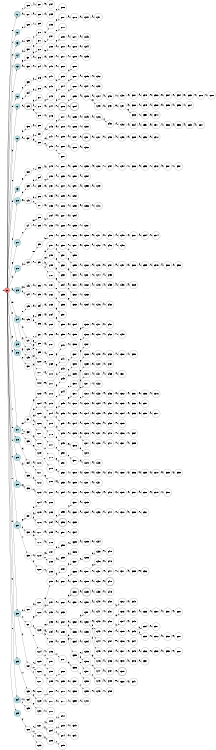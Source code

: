 digraph APTAALF {
__start0 [style = invis, shape = none, label = "", width = 0, height = 0];

rankdir=LR;
size="8,5";

s0 [style="filled", color="black", fillcolor="#ff817b" shape="circle", label="q0"];
s1 [style="rounded,filled", color="black", fillcolor="powderblue" shape="doublecircle", label="q1"];
s2 [style="filled", color="black", fillcolor="powderblue" shape="circle", label="q2"];
s3 [style="filled", color="black", fillcolor="powderblue" shape="circle", label="q3"];
s4 [style="filled", color="black", fillcolor="powderblue" shape="circle", label="q4"];
s5 [style="rounded,filled", color="black", fillcolor="powderblue" shape="doublecircle", label="q5"];
s6 [style="filled", color="black", fillcolor="powderblue" shape="circle", label="q6"];
s7 [style="filled", color="black", fillcolor="powderblue" shape="circle", label="q7"];
s8 [style="filled", color="black", fillcolor="powderblue" shape="circle", label="q8"];
s9 [style="filled", color="black", fillcolor="powderblue" shape="circle", label="q9"];
s10 [style="filled", color="black", fillcolor="powderblue" shape="circle", label="q10"];
s11 [style="filled", color="black", fillcolor="powderblue" shape="circle", label="q11"];
s12 [style="filled", color="black", fillcolor="powderblue" shape="circle", label="q12"];
s13 [style="filled", color="black", fillcolor="powderblue" shape="circle", label="q13"];
s14 [style="filled", color="black", fillcolor="powderblue" shape="circle", label="q14"];
s15 [style="filled", color="black", fillcolor="powderblue" shape="circle", label="q15"];
s16 [style="filled", color="black", fillcolor="powderblue" shape="circle", label="q16"];
s17 [style="filled", color="black", fillcolor="powderblue" shape="circle", label="q17"];
s18 [style="filled", color="black", fillcolor="powderblue" shape="circle", label="q18"];
s19 [style="filled", color="black", fillcolor="powderblue" shape="circle", label="q19"];
s20 [style="filled", color="black", fillcolor="powderblue" shape="circle", label="q20"];
s21 [style="filled", color="black", fillcolor="powderblue" shape="circle", label="q21"];
s22 [style="filled", color="black", fillcolor="powderblue" shape="circle", label="q22"];
s23 [style="filled", color="black", fillcolor="powderblue" shape="circle", label="q23"];
s24 [style="filled", color="black", fillcolor="powderblue" shape="circle", label="q24"];
s25 [style="filled", color="black", fillcolor="powderblue" shape="circle", label="q25"];
s26 [style="filled", color="black", fillcolor="white" shape="circle", label="q26"];
s27 [style="filled", color="black", fillcolor="white" shape="circle", label="q27"];
s28 [style="filled", color="black", fillcolor="white" shape="circle", label="q28"];
s29 [style="filled", color="black", fillcolor="white" shape="circle", label="q29"];
s30 [style="filled", color="black", fillcolor="white" shape="circle", label="q30"];
s31 [style="filled", color="black", fillcolor="white" shape="circle", label="q31"];
s32 [style="filled", color="black", fillcolor="white" shape="circle", label="q32"];
s33 [style="filled", color="black", fillcolor="white" shape="circle", label="q33"];
s34 [style="filled", color="black", fillcolor="white" shape="circle", label="q34"];
s35 [style="rounded,filled", color="black", fillcolor="white" shape="doublecircle", label="q35"];
s36 [style="filled", color="black", fillcolor="white" shape="circle", label="q36"];
s37 [style="filled", color="black", fillcolor="white" shape="circle", label="q37"];
s38 [style="filled", color="black", fillcolor="white" shape="circle", label="q38"];
s39 [style="filled", color="black", fillcolor="white" shape="circle", label="q39"];
s40 [style="filled", color="black", fillcolor="white" shape="circle", label="q40"];
s41 [style="filled", color="black", fillcolor="white" shape="circle", label="q41"];
s42 [style="filled", color="black", fillcolor="white" shape="circle", label="q42"];
s43 [style="filled", color="black", fillcolor="white" shape="circle", label="q43"];
s44 [style="filled", color="black", fillcolor="white" shape="circle", label="q44"];
s45 [style="filled", color="black", fillcolor="white" shape="circle", label="q45"];
s46 [style="filled", color="black", fillcolor="white" shape="circle", label="q46"];
s47 [style="filled", color="black", fillcolor="white" shape="circle", label="q47"];
s48 [style="filled", color="black", fillcolor="white" shape="circle", label="q48"];
s49 [style="filled", color="black", fillcolor="white" shape="circle", label="q49"];
s50 [style="filled", color="black", fillcolor="white" shape="circle", label="q50"];
s51 [style="filled", color="black", fillcolor="white" shape="circle", label="q51"];
s52 [style="filled", color="black", fillcolor="white" shape="circle", label="q52"];
s53 [style="filled", color="black", fillcolor="white" shape="circle", label="q53"];
s54 [style="filled", color="black", fillcolor="white" shape="circle", label="q54"];
s55 [style="filled", color="black", fillcolor="white" shape="circle", label="q55"];
s56 [style="filled", color="black", fillcolor="white" shape="circle", label="q56"];
s57 [style="filled", color="black", fillcolor="white" shape="circle", label="q57"];
s58 [style="filled", color="black", fillcolor="white" shape="circle", label="q58"];
s59 [style="filled", color="black", fillcolor="white" shape="circle", label="q59"];
s60 [style="filled", color="black", fillcolor="white" shape="circle", label="q60"];
s61 [style="filled", color="black", fillcolor="white" shape="circle", label="q61"];
s62 [style="filled", color="black", fillcolor="white" shape="circle", label="q62"];
s63 [style="filled", color="black", fillcolor="white" shape="circle", label="q63"];
s64 [style="filled", color="black", fillcolor="white" shape="circle", label="q64"];
s65 [style="filled", color="black", fillcolor="white" shape="circle", label="q65"];
s66 [style="filled", color="black", fillcolor="white" shape="circle", label="q66"];
s67 [style="filled", color="black", fillcolor="white" shape="circle", label="q67"];
s68 [style="filled", color="black", fillcolor="white" shape="circle", label="q68"];
s69 [style="filled", color="black", fillcolor="white" shape="circle", label="q69"];
s70 [style="filled", color="black", fillcolor="white" shape="circle", label="q70"];
s71 [style="filled", color="black", fillcolor="white" shape="circle", label="q71"];
s72 [style="filled", color="black", fillcolor="white" shape="circle", label="q72"];
s73 [style="filled", color="black", fillcolor="white" shape="circle", label="q73"];
s74 [style="filled", color="black", fillcolor="white" shape="circle", label="q74"];
s75 [style="filled", color="black", fillcolor="white" shape="circle", label="q75"];
s76 [style="filled", color="black", fillcolor="white" shape="circle", label="q76"];
s77 [style="filled", color="black", fillcolor="white" shape="circle", label="q77"];
s78 [style="filled", color="black", fillcolor="white" shape="circle", label="q78"];
s79 [style="filled", color="black", fillcolor="white" shape="circle", label="q79"];
s80 [style="filled", color="black", fillcolor="white" shape="circle", label="q80"];
s81 [style="filled", color="black", fillcolor="white" shape="circle", label="q81"];
s82 [style="filled", color="black", fillcolor="white" shape="circle", label="q82"];
s83 [style="filled", color="black", fillcolor="white" shape="circle", label="q83"];
s84 [style="filled", color="black", fillcolor="white" shape="circle", label="q84"];
s85 [style="filled", color="black", fillcolor="white" shape="circle", label="q85"];
s86 [style="filled", color="black", fillcolor="white" shape="circle", label="q86"];
s87 [style="filled", color="black", fillcolor="white" shape="circle", label="q87"];
s88 [style="filled", color="black", fillcolor="white" shape="circle", label="q88"];
s89 [style="filled", color="black", fillcolor="white" shape="circle", label="q89"];
s90 [style="filled", color="black", fillcolor="white" shape="circle", label="q90"];
s91 [style="filled", color="black", fillcolor="white" shape="circle", label="q91"];
s92 [style="filled", color="black", fillcolor="white" shape="circle", label="q92"];
s93 [style="filled", color="black", fillcolor="white" shape="circle", label="q93"];
s94 [style="filled", color="black", fillcolor="white" shape="circle", label="q94"];
s95 [style="filled", color="black", fillcolor="white" shape="circle", label="q95"];
s96 [style="filled", color="black", fillcolor="white" shape="circle", label="q96"];
s97 [style="filled", color="black", fillcolor="white" shape="circle", label="q97"];
s98 [style="filled", color="black", fillcolor="white" shape="circle", label="q98"];
s99 [style="filled", color="black", fillcolor="white" shape="circle", label="q99"];
s100 [style="filled", color="black", fillcolor="white" shape="circle", label="q100"];
s101 [style="filled", color="black", fillcolor="white" shape="circle", label="q101"];
s102 [style="filled", color="black", fillcolor="white" shape="circle", label="q102"];
s103 [style="filled", color="black", fillcolor="white" shape="circle", label="q103"];
s104 [style="filled", color="black", fillcolor="white" shape="circle", label="q104"];
s105 [style="filled", color="black", fillcolor="white" shape="circle", label="q105"];
s106 [style="filled", color="black", fillcolor="white" shape="circle", label="q106"];
s107 [style="filled", color="black", fillcolor="white" shape="circle", label="q107"];
s108 [style="filled", color="black", fillcolor="white" shape="circle", label="q108"];
s109 [style="filled", color="black", fillcolor="white" shape="circle", label="q109"];
s110 [style="filled", color="black", fillcolor="white" shape="circle", label="q110"];
s111 [style="filled", color="black", fillcolor="white" shape="circle", label="q111"];
s112 [style="filled", color="black", fillcolor="white" shape="circle", label="q112"];
s113 [style="filled", color="black", fillcolor="white" shape="circle", label="q113"];
s114 [style="filled", color="black", fillcolor="white" shape="circle", label="q114"];
s115 [style="filled", color="black", fillcolor="white" shape="circle", label="q115"];
s116 [style="filled", color="black", fillcolor="white" shape="circle", label="q116"];
s117 [style="filled", color="black", fillcolor="white" shape="circle", label="q117"];
s118 [style="filled", color="black", fillcolor="white" shape="circle", label="q118"];
s119 [style="filled", color="black", fillcolor="white" shape="circle", label="q119"];
s120 [style="filled", color="black", fillcolor="white" shape="circle", label="q120"];
s121 [style="filled", color="black", fillcolor="white" shape="circle", label="q121"];
s122 [style="filled", color="black", fillcolor="white" shape="circle", label="q122"];
s123 [style="filled", color="black", fillcolor="white" shape="circle", label="q123"];
s124 [style="filled", color="black", fillcolor="white" shape="circle", label="q124"];
s125 [style="filled", color="black", fillcolor="white" shape="circle", label="q125"];
s126 [style="filled", color="black", fillcolor="white" shape="circle", label="q126"];
s127 [style="filled", color="black", fillcolor="white" shape="circle", label="q127"];
s128 [style="filled", color="black", fillcolor="white" shape="circle", label="q128"];
s129 [style="filled", color="black", fillcolor="white" shape="circle", label="q129"];
s130 [style="filled", color="black", fillcolor="white" shape="circle", label="q130"];
s131 [style="filled", color="black", fillcolor="white" shape="circle", label="q131"];
s132 [style="filled", color="black", fillcolor="white" shape="circle", label="q132"];
s133 [style="filled", color="black", fillcolor="white" shape="circle", label="q133"];
s134 [style="filled", color="black", fillcolor="white" shape="circle", label="q134"];
s135 [style="filled", color="black", fillcolor="white" shape="circle", label="q135"];
s136 [style="filled", color="black", fillcolor="white" shape="circle", label="q136"];
s137 [style="filled", color="black", fillcolor="white" shape="circle", label="q137"];
s138 [style="filled", color="black", fillcolor="white" shape="circle", label="q138"];
s139 [style="filled", color="black", fillcolor="white" shape="circle", label="q139"];
s140 [style="filled", color="black", fillcolor="white" shape="circle", label="q140"];
s141 [style="filled", color="black", fillcolor="white" shape="circle", label="q141"];
s142 [style="filled", color="black", fillcolor="white" shape="circle", label="q142"];
s143 [style="filled", color="black", fillcolor="white" shape="circle", label="q143"];
s144 [style="filled", color="black", fillcolor="white" shape="circle", label="q144"];
s145 [style="filled", color="black", fillcolor="white" shape="circle", label="q145"];
s146 [style="filled", color="black", fillcolor="white" shape="circle", label="q146"];
s147 [style="filled", color="black", fillcolor="white" shape="circle", label="q147"];
s148 [style="filled", color="black", fillcolor="white" shape="circle", label="q148"];
s149 [style="filled", color="black", fillcolor="white" shape="circle", label="q149"];
s150 [style="filled", color="black", fillcolor="white" shape="circle", label="q150"];
s151 [style="filled", color="black", fillcolor="white" shape="circle", label="q151"];
s152 [style="filled", color="black", fillcolor="white" shape="circle", label="q152"];
s153 [style="filled", color="black", fillcolor="white" shape="circle", label="q153"];
s154 [style="filled", color="black", fillcolor="white" shape="circle", label="q154"];
s155 [style="filled", color="black", fillcolor="white" shape="circle", label="q155"];
s156 [style="filled", color="black", fillcolor="white" shape="circle", label="q156"];
s157 [style="filled", color="black", fillcolor="white" shape="circle", label="q157"];
s158 [style="filled", color="black", fillcolor="white" shape="circle", label="q158"];
s159 [style="filled", color="black", fillcolor="white" shape="circle", label="q159"];
s160 [style="filled", color="black", fillcolor="white" shape="circle", label="q160"];
s161 [style="filled", color="black", fillcolor="white" shape="circle", label="q161"];
s162 [style="filled", color="black", fillcolor="white" shape="circle", label="q162"];
s163 [style="filled", color="black", fillcolor="white" shape="circle", label="q163"];
s164 [style="filled", color="black", fillcolor="white" shape="circle", label="q164"];
s165 [style="filled", color="black", fillcolor="white" shape="circle", label="q165"];
s166 [style="filled", color="black", fillcolor="white" shape="circle", label="q166"];
s167 [style="filled", color="black", fillcolor="white" shape="circle", label="q167"];
s168 [style="filled", color="black", fillcolor="white" shape="circle", label="q168"];
s169 [style="filled", color="black", fillcolor="white" shape="circle", label="q169"];
s170 [style="filled", color="black", fillcolor="white" shape="circle", label="q170"];
s171 [style="filled", color="black", fillcolor="white" shape="circle", label="q171"];
s172 [style="filled", color="black", fillcolor="white" shape="circle", label="q172"];
s173 [style="filled", color="black", fillcolor="white" shape="circle", label="q173"];
s174 [style="filled", color="black", fillcolor="white" shape="circle", label="q174"];
s175 [style="filled", color="black", fillcolor="white" shape="circle", label="q175"];
s176 [style="filled", color="black", fillcolor="white" shape="circle", label="q176"];
s177 [style="filled", color="black", fillcolor="white" shape="circle", label="q177"];
s178 [style="filled", color="black", fillcolor="white" shape="circle", label="q178"];
s179 [style="filled", color="black", fillcolor="white" shape="circle", label="q179"];
s180 [style="filled", color="black", fillcolor="white" shape="circle", label="q180"];
s181 [style="filled", color="black", fillcolor="white" shape="circle", label="q181"];
s182 [style="filled", color="black", fillcolor="white" shape="circle", label="q182"];
s183 [style="filled", color="black", fillcolor="white" shape="circle", label="q183"];
s184 [style="filled", color="black", fillcolor="white" shape="circle", label="q184"];
s185 [style="filled", color="black", fillcolor="white" shape="circle", label="q185"];
s186 [style="filled", color="black", fillcolor="white" shape="circle", label="q186"];
s187 [style="filled", color="black", fillcolor="white" shape="circle", label="q187"];
s188 [style="filled", color="black", fillcolor="white" shape="circle", label="q188"];
s189 [style="filled", color="black", fillcolor="white" shape="circle", label="q189"];
s190 [style="filled", color="black", fillcolor="white" shape="circle", label="q190"];
s191 [style="filled", color="black", fillcolor="white" shape="circle", label="q191"];
s192 [style="filled", color="black", fillcolor="white" shape="circle", label="q192"];
s193 [style="filled", color="black", fillcolor="white" shape="circle", label="q193"];
s194 [style="filled", color="black", fillcolor="white" shape="circle", label="q194"];
s195 [style="filled", color="black", fillcolor="white" shape="circle", label="q195"];
s196 [style="filled", color="black", fillcolor="white" shape="circle", label="q196"];
s197 [style="filled", color="black", fillcolor="white" shape="circle", label="q197"];
s198 [style="filled", color="black", fillcolor="white" shape="circle", label="q198"];
s199 [style="filled", color="black", fillcolor="white" shape="circle", label="q199"];
s200 [style="filled", color="black", fillcolor="white" shape="circle", label="q200"];
s201 [style="filled", color="black", fillcolor="white" shape="circle", label="q201"];
s202 [style="filled", color="black", fillcolor="white" shape="circle", label="q202"];
s203 [style="filled", color="black", fillcolor="white" shape="circle", label="q203"];
s204 [style="filled", color="black", fillcolor="white" shape="circle", label="q204"];
s205 [style="filled", color="black", fillcolor="white" shape="circle", label="q205"];
s206 [style="filled", color="black", fillcolor="white" shape="circle", label="q206"];
s207 [style="filled", color="black", fillcolor="white" shape="circle", label="q207"];
s208 [style="filled", color="black", fillcolor="white" shape="circle", label="q208"];
s209 [style="filled", color="black", fillcolor="white" shape="circle", label="q209"];
s210 [style="filled", color="black", fillcolor="white" shape="circle", label="q210"];
s211 [style="filled", color="black", fillcolor="white" shape="circle", label="q211"];
s212 [style="filled", color="black", fillcolor="white" shape="circle", label="q212"];
s213 [style="filled", color="black", fillcolor="white" shape="circle", label="q213"];
s214 [style="filled", color="black", fillcolor="white" shape="circle", label="q214"];
s215 [style="filled", color="black", fillcolor="white" shape="circle", label="q215"];
s216 [style="rounded,filled", color="black", fillcolor="white" shape="doublecircle", label="q216"];
s217 [style="filled", color="black", fillcolor="white" shape="circle", label="q217"];
s218 [style="filled", color="black", fillcolor="white" shape="circle", label="q218"];
s219 [style="filled", color="black", fillcolor="white" shape="circle", label="q219"];
s220 [style="filled", color="black", fillcolor="white" shape="circle", label="q220"];
s221 [style="filled", color="black", fillcolor="white" shape="circle", label="q221"];
s222 [style="filled", color="black", fillcolor="white" shape="circle", label="q222"];
s223 [style="filled", color="black", fillcolor="white" shape="circle", label="q223"];
s224 [style="filled", color="black", fillcolor="white" shape="circle", label="q224"];
s225 [style="filled", color="black", fillcolor="white" shape="circle", label="q225"];
s226 [style="filled", color="black", fillcolor="white" shape="circle", label="q226"];
s227 [style="filled", color="black", fillcolor="white" shape="circle", label="q227"];
s228 [style="filled", color="black", fillcolor="white" shape="circle", label="q228"];
s229 [style="filled", color="black", fillcolor="white" shape="circle", label="q229"];
s230 [style="filled", color="black", fillcolor="white" shape="circle", label="q230"];
s231 [style="filled", color="black", fillcolor="white" shape="circle", label="q231"];
s232 [style="filled", color="black", fillcolor="white" shape="circle", label="q232"];
s233 [style="filled", color="black", fillcolor="white" shape="circle", label="q233"];
s234 [style="filled", color="black", fillcolor="white" shape="circle", label="q234"];
s235 [style="filled", color="black", fillcolor="white" shape="circle", label="q235"];
s236 [style="filled", color="black", fillcolor="white" shape="circle", label="q236"];
s237 [style="filled", color="black", fillcolor="white" shape="circle", label="q237"];
s238 [style="filled", color="black", fillcolor="white" shape="circle", label="q238"];
s239 [style="filled", color="black", fillcolor="white" shape="circle", label="q239"];
s240 [style="filled", color="black", fillcolor="white" shape="circle", label="q240"];
s241 [style="filled", color="black", fillcolor="white" shape="circle", label="q241"];
s242 [style="filled", color="black", fillcolor="white" shape="circle", label="q242"];
s243 [style="filled", color="black", fillcolor="white" shape="circle", label="q243"];
s244 [style="filled", color="black", fillcolor="white" shape="circle", label="q244"];
s245 [style="filled", color="black", fillcolor="white" shape="circle", label="q245"];
s246 [style="filled", color="black", fillcolor="white" shape="circle", label="q246"];
s247 [style="filled", color="black", fillcolor="white" shape="circle", label="q247"];
s248 [style="filled", color="black", fillcolor="white" shape="circle", label="q248"];
s249 [style="filled", color="black", fillcolor="white" shape="circle", label="q249"];
s250 [style="filled", color="black", fillcolor="white" shape="circle", label="q250"];
s251 [style="filled", color="black", fillcolor="white" shape="circle", label="q251"];
s252 [style="filled", color="black", fillcolor="white" shape="circle", label="q252"];
s253 [style="filled", color="black", fillcolor="white" shape="circle", label="q253"];
s254 [style="filled", color="black", fillcolor="white" shape="circle", label="q254"];
s255 [style="filled", color="black", fillcolor="white" shape="circle", label="q255"];
s256 [style="rounded,filled", color="black", fillcolor="white" shape="doublecircle", label="q256"];
s257 [style="filled", color="black", fillcolor="white" shape="circle", label="q257"];
s258 [style="filled", color="black", fillcolor="white" shape="circle", label="q258"];
s259 [style="filled", color="black", fillcolor="white" shape="circle", label="q259"];
s260 [style="filled", color="black", fillcolor="white" shape="circle", label="q260"];
s261 [style="filled", color="black", fillcolor="white" shape="circle", label="q261"];
s262 [style="filled", color="black", fillcolor="white" shape="circle", label="q262"];
s263 [style="filled", color="black", fillcolor="white" shape="circle", label="q263"];
s264 [style="filled", color="black", fillcolor="white" shape="circle", label="q264"];
s265 [style="filled", color="black", fillcolor="white" shape="circle", label="q265"];
s266 [style="filled", color="black", fillcolor="white" shape="circle", label="q266"];
s267 [style="filled", color="black", fillcolor="white" shape="circle", label="q267"];
s268 [style="filled", color="black", fillcolor="white" shape="circle", label="q268"];
s269 [style="filled", color="black", fillcolor="white" shape="circle", label="q269"];
s270 [style="filled", color="black", fillcolor="white" shape="circle", label="q270"];
s271 [style="filled", color="black", fillcolor="white" shape="circle", label="q271"];
s272 [style="filled", color="black", fillcolor="white" shape="circle", label="q272"];
s273 [style="filled", color="black", fillcolor="white" shape="circle", label="q273"];
s274 [style="filled", color="black", fillcolor="white" shape="circle", label="q274"];
s275 [style="filled", color="black", fillcolor="white" shape="circle", label="q275"];
s276 [style="filled", color="black", fillcolor="white" shape="circle", label="q276"];
s277 [style="filled", color="black", fillcolor="white" shape="circle", label="q277"];
s278 [style="filled", color="black", fillcolor="white" shape="circle", label="q278"];
s279 [style="filled", color="black", fillcolor="white" shape="circle", label="q279"];
s280 [style="filled", color="black", fillcolor="white" shape="circle", label="q280"];
s281 [style="filled", color="black", fillcolor="white" shape="circle", label="q281"];
s282 [style="filled", color="black", fillcolor="white" shape="circle", label="q282"];
s283 [style="filled", color="black", fillcolor="white" shape="circle", label="q283"];
s284 [style="rounded,filled", color="black", fillcolor="white" shape="doublecircle", label="q284"];
s285 [style="filled", color="black", fillcolor="white" shape="circle", label="q285"];
s286 [style="filled", color="black", fillcolor="white" shape="circle", label="q286"];
s287 [style="filled", color="black", fillcolor="white" shape="circle", label="q287"];
s288 [style="filled", color="black", fillcolor="white" shape="circle", label="q288"];
s289 [style="filled", color="black", fillcolor="white" shape="circle", label="q289"];
s290 [style="filled", color="black", fillcolor="white" shape="circle", label="q290"];
s291 [style="filled", color="black", fillcolor="white" shape="circle", label="q291"];
s292 [style="filled", color="black", fillcolor="white" shape="circle", label="q292"];
s293 [style="filled", color="black", fillcolor="white" shape="circle", label="q293"];
s294 [style="filled", color="black", fillcolor="white" shape="circle", label="q294"];
s295 [style="filled", color="black", fillcolor="white" shape="circle", label="q295"];
s296 [style="filled", color="black", fillcolor="white" shape="circle", label="q296"];
s297 [style="filled", color="black", fillcolor="white" shape="circle", label="q297"];
s298 [style="filled", color="black", fillcolor="white" shape="circle", label="q298"];
s299 [style="filled", color="black", fillcolor="white" shape="circle", label="q299"];
s300 [style="filled", color="black", fillcolor="white" shape="circle", label="q300"];
s301 [style="filled", color="black", fillcolor="white" shape="circle", label="q301"];
s302 [style="filled", color="black", fillcolor="white" shape="circle", label="q302"];
s303 [style="filled", color="black", fillcolor="white" shape="circle", label="q303"];
s304 [style="filled", color="black", fillcolor="white" shape="circle", label="q304"];
s305 [style="filled", color="black", fillcolor="white" shape="circle", label="q305"];
s306 [style="filled", color="black", fillcolor="white" shape="circle", label="q306"];
s307 [style="filled", color="black", fillcolor="white" shape="circle", label="q307"];
s308 [style="filled", color="black", fillcolor="white" shape="circle", label="q308"];
s309 [style="filled", color="black", fillcolor="white" shape="circle", label="q309"];
s310 [style="filled", color="black", fillcolor="white" shape="circle", label="q310"];
s311 [style="filled", color="black", fillcolor="white" shape="circle", label="q311"];
s312 [style="filled", color="black", fillcolor="white" shape="circle", label="q312"];
s313 [style="filled", color="black", fillcolor="white" shape="circle", label="q313"];
s314 [style="filled", color="black", fillcolor="white" shape="circle", label="q314"];
s315 [style="filled", color="black", fillcolor="white" shape="circle", label="q315"];
s316 [style="filled", color="black", fillcolor="white" shape="circle", label="q316"];
s317 [style="filled", color="black", fillcolor="white" shape="circle", label="q317"];
s318 [style="filled", color="black", fillcolor="white" shape="circle", label="q318"];
s319 [style="filled", color="black", fillcolor="white" shape="circle", label="q319"];
s320 [style="filled", color="black", fillcolor="white" shape="circle", label="q320"];
s321 [style="filled", color="black", fillcolor="white" shape="circle", label="q321"];
s322 [style="filled", color="black", fillcolor="white" shape="circle", label="q322"];
s323 [style="filled", color="black", fillcolor="white" shape="circle", label="q323"];
s324 [style="filled", color="black", fillcolor="white" shape="circle", label="q324"];
s325 [style="filled", color="black", fillcolor="white" shape="circle", label="q325"];
s326 [style="filled", color="black", fillcolor="white" shape="circle", label="q326"];
s327 [style="filled", color="black", fillcolor="white" shape="circle", label="q327"];
s328 [style="filled", color="black", fillcolor="white" shape="circle", label="q328"];
s329 [style="filled", color="black", fillcolor="white" shape="circle", label="q329"];
s330 [style="rounded,filled", color="black", fillcolor="white" shape="doublecircle", label="q330"];
s331 [style="filled", color="black", fillcolor="white" shape="circle", label="q331"];
s332 [style="filled", color="black", fillcolor="white" shape="circle", label="q332"];
s333 [style="filled", color="black", fillcolor="white" shape="circle", label="q333"];
s334 [style="filled", color="black", fillcolor="white" shape="circle", label="q334"];
s335 [style="filled", color="black", fillcolor="white" shape="circle", label="q335"];
s336 [style="filled", color="black", fillcolor="white" shape="circle", label="q336"];
s337 [style="filled", color="black", fillcolor="white" shape="circle", label="q337"];
s338 [style="filled", color="black", fillcolor="white" shape="circle", label="q338"];
s339 [style="filled", color="black", fillcolor="white" shape="circle", label="q339"];
s340 [style="filled", color="black", fillcolor="white" shape="circle", label="q340"];
s341 [style="filled", color="black", fillcolor="white" shape="circle", label="q341"];
s342 [style="filled", color="black", fillcolor="white" shape="circle", label="q342"];
s343 [style="filled", color="black", fillcolor="white" shape="circle", label="q343"];
s344 [style="filled", color="black", fillcolor="white" shape="circle", label="q344"];
s345 [style="filled", color="black", fillcolor="white" shape="circle", label="q345"];
s346 [style="filled", color="black", fillcolor="white" shape="circle", label="q346"];
s347 [style="filled", color="black", fillcolor="white" shape="circle", label="q347"];
s348 [style="filled", color="black", fillcolor="white" shape="circle", label="q348"];
s349 [style="filled", color="black", fillcolor="white" shape="circle", label="q349"];
s350 [style="filled", color="black", fillcolor="white" shape="circle", label="q350"];
s351 [style="rounded,filled", color="black", fillcolor="white" shape="doublecircle", label="q351"];
s352 [style="filled", color="black", fillcolor="white" shape="circle", label="q352"];
s353 [style="filled", color="black", fillcolor="white" shape="circle", label="q353"];
s354 [style="filled", color="black", fillcolor="white" shape="circle", label="q354"];
s355 [style="filled", color="black", fillcolor="white" shape="circle", label="q355"];
s356 [style="filled", color="black", fillcolor="white" shape="circle", label="q356"];
s357 [style="filled", color="black", fillcolor="white" shape="circle", label="q357"];
s358 [style="filled", color="black", fillcolor="white" shape="circle", label="q358"];
s359 [style="filled", color="black", fillcolor="white" shape="circle", label="q359"];
s360 [style="filled", color="black", fillcolor="white" shape="circle", label="q360"];
s361 [style="filled", color="black", fillcolor="white" shape="circle", label="q361"];
s362 [style="filled", color="black", fillcolor="white" shape="circle", label="q362"];
s363 [style="filled", color="black", fillcolor="white" shape="circle", label="q363"];
s364 [style="filled", color="black", fillcolor="white" shape="circle", label="q364"];
s365 [style="filled", color="black", fillcolor="white" shape="circle", label="q365"];
s366 [style="filled", color="black", fillcolor="white" shape="circle", label="q366"];
s367 [style="filled", color="black", fillcolor="white" shape="circle", label="q367"];
s368 [style="filled", color="black", fillcolor="white" shape="circle", label="q368"];
s369 [style="filled", color="black", fillcolor="white" shape="circle", label="q369"];
s370 [style="filled", color="black", fillcolor="white" shape="circle", label="q370"];
s371 [style="filled", color="black", fillcolor="white" shape="circle", label="q371"];
s372 [style="filled", color="black", fillcolor="white" shape="circle", label="q372"];
s373 [style="filled", color="black", fillcolor="white" shape="circle", label="q373"];
s374 [style="filled", color="black", fillcolor="white" shape="circle", label="q374"];
s375 [style="filled", color="black", fillcolor="white" shape="circle", label="q375"];
s376 [style="filled", color="black", fillcolor="white" shape="circle", label="q376"];
s377 [style="filled", color="black", fillcolor="white" shape="circle", label="q377"];
s378 [style="filled", color="black", fillcolor="white" shape="circle", label="q378"];
s379 [style="filled", color="black", fillcolor="white" shape="circle", label="q379"];
s380 [style="filled", color="black", fillcolor="white" shape="circle", label="q380"];
s381 [style="filled", color="black", fillcolor="white" shape="circle", label="q381"];
s382 [style="filled", color="black", fillcolor="white" shape="circle", label="q382"];
s383 [style="filled", color="black", fillcolor="white" shape="circle", label="q383"];
s384 [style="filled", color="black", fillcolor="white" shape="circle", label="q384"];
s385 [style="filled", color="black", fillcolor="white" shape="circle", label="q385"];
s386 [style="filled", color="black", fillcolor="white" shape="circle", label="q386"];
s387 [style="filled", color="black", fillcolor="white" shape="circle", label="q387"];
s388 [style="filled", color="black", fillcolor="white" shape="circle", label="q388"];
s389 [style="rounded,filled", color="black", fillcolor="white" shape="doublecircle", label="q389"];
s390 [style="filled", color="black", fillcolor="white" shape="circle", label="q390"];
s391 [style="filled", color="black", fillcolor="white" shape="circle", label="q391"];
s392 [style="filled", color="black", fillcolor="white" shape="circle", label="q392"];
s393 [style="filled", color="black", fillcolor="white" shape="circle", label="q393"];
s394 [style="filled", color="black", fillcolor="white" shape="circle", label="q394"];
s395 [style="filled", color="black", fillcolor="white" shape="circle", label="q395"];
s396 [style="filled", color="black", fillcolor="white" shape="circle", label="q396"];
s397 [style="filled", color="black", fillcolor="white" shape="circle", label="q397"];
s398 [style="filled", color="black", fillcolor="white" shape="circle", label="q398"];
s399 [style="filled", color="black", fillcolor="white" shape="circle", label="q399"];
s400 [style="filled", color="black", fillcolor="white" shape="circle", label="q400"];
s401 [style="filled", color="black", fillcolor="white" shape="circle", label="q401"];
s402 [style="filled", color="black", fillcolor="white" shape="circle", label="q402"];
s403 [style="filled", color="black", fillcolor="white" shape="circle", label="q403"];
s404 [style="filled", color="black", fillcolor="white" shape="circle", label="q404"];
s405 [style="filled", color="black", fillcolor="white" shape="circle", label="q405"];
s406 [style="filled", color="black", fillcolor="white" shape="circle", label="q406"];
s407 [style="filled", color="black", fillcolor="white" shape="circle", label="q407"];
s408 [style="filled", color="black", fillcolor="white" shape="circle", label="q408"];
s409 [style="filled", color="black", fillcolor="white" shape="circle", label="q409"];
s410 [style="filled", color="black", fillcolor="white" shape="circle", label="q410"];
s411 [style="filled", color="black", fillcolor="white" shape="circle", label="q411"];
s412 [style="filled", color="black", fillcolor="white" shape="circle", label="q412"];
s413 [style="filled", color="black", fillcolor="white" shape="circle", label="q413"];
s414 [style="filled", color="black", fillcolor="white" shape="circle", label="q414"];
s415 [style="filled", color="black", fillcolor="white" shape="circle", label="q415"];
s416 [style="filled", color="black", fillcolor="white" shape="circle", label="q416"];
s417 [style="filled", color="black", fillcolor="white" shape="circle", label="q417"];
s418 [style="filled", color="black", fillcolor="white" shape="circle", label="q418"];
s419 [style="filled", color="black", fillcolor="white" shape="circle", label="q419"];
s420 [style="filled", color="black", fillcolor="white" shape="circle", label="q420"];
s421 [style="filled", color="black", fillcolor="white" shape="circle", label="q421"];
s422 [style="filled", color="black", fillcolor="white" shape="circle", label="q422"];
s423 [style="filled", color="black", fillcolor="white" shape="circle", label="q423"];
s424 [style="filled", color="black", fillcolor="white" shape="circle", label="q424"];
s425 [style="filled", color="black", fillcolor="white" shape="circle", label="q425"];
s426 [style="filled", color="black", fillcolor="white" shape="circle", label="q426"];
s427 [style="filled", color="black", fillcolor="white" shape="circle", label="q427"];
s428 [style="filled", color="black", fillcolor="white" shape="circle", label="q428"];
s429 [style="filled", color="black", fillcolor="white" shape="circle", label="q429"];
s430 [style="filled", color="black", fillcolor="white" shape="circle", label="q430"];
s431 [style="filled", color="black", fillcolor="white" shape="circle", label="q431"];
s432 [style="filled", color="black", fillcolor="white" shape="circle", label="q432"];
s433 [style="filled", color="black", fillcolor="white" shape="circle", label="q433"];
s434 [style="filled", color="black", fillcolor="white" shape="circle", label="q434"];
s435 [style="filled", color="black", fillcolor="white" shape="circle", label="q435"];
s436 [style="filled", color="black", fillcolor="white" shape="circle", label="q436"];
s437 [style="filled", color="black", fillcolor="white" shape="circle", label="q437"];
s438 [style="filled", color="black", fillcolor="white" shape="circle", label="q438"];
s439 [style="filled", color="black", fillcolor="white" shape="circle", label="q439"];
s440 [style="filled", color="black", fillcolor="white" shape="circle", label="q440"];
s441 [style="filled", color="black", fillcolor="white" shape="circle", label="q441"];
s442 [style="filled", color="black", fillcolor="white" shape="circle", label="q442"];
s443 [style="filled", color="black", fillcolor="white" shape="circle", label="q443"];
s444 [style="filled", color="black", fillcolor="white" shape="circle", label="q444"];
s445 [style="filled", color="black", fillcolor="white" shape="circle", label="q445"];
s446 [style="filled", color="black", fillcolor="white" shape="circle", label="q446"];
s447 [style="filled", color="black", fillcolor="white" shape="circle", label="q447"];
s448 [style="filled", color="black", fillcolor="white" shape="circle", label="q448"];
s449 [style="filled", color="black", fillcolor="white" shape="circle", label="q449"];
s450 [style="filled", color="black", fillcolor="white" shape="circle", label="q450"];
s451 [style="filled", color="black", fillcolor="white" shape="circle", label="q451"];
s452 [style="filled", color="black", fillcolor="white" shape="circle", label="q452"];
s453 [style="filled", color="black", fillcolor="white" shape="circle", label="q453"];
s454 [style="filled", color="black", fillcolor="white" shape="circle", label="q454"];
s455 [style="filled", color="black", fillcolor="white" shape="circle", label="q455"];
s456 [style="filled", color="black", fillcolor="white" shape="circle", label="q456"];
s457 [style="filled", color="black", fillcolor="white" shape="circle", label="q457"];
s458 [style="filled", color="black", fillcolor="white" shape="circle", label="q458"];
s459 [style="filled", color="black", fillcolor="white" shape="circle", label="q459"];
s460 [style="filled", color="black", fillcolor="white" shape="circle", label="q460"];
s461 [style="filled", color="black", fillcolor="white" shape="circle", label="q461"];
s462 [style="filled", color="black", fillcolor="white" shape="circle", label="q462"];
s463 [style="filled", color="black", fillcolor="white" shape="circle", label="q463"];
s464 [style="filled", color="black", fillcolor="white" shape="circle", label="q464"];
s465 [style="filled", color="black", fillcolor="white" shape="circle", label="q465"];
s466 [style="filled", color="black", fillcolor="white" shape="circle", label="q466"];
s467 [style="filled", color="black", fillcolor="white" shape="circle", label="q467"];
s468 [style="filled", color="black", fillcolor="white" shape="circle", label="q468"];
s469 [style="filled", color="black", fillcolor="white" shape="circle", label="q469"];
s470 [style="filled", color="black", fillcolor="white" shape="circle", label="q470"];
s471 [style="filled", color="black", fillcolor="white" shape="circle", label="q471"];
s472 [style="filled", color="black", fillcolor="white" shape="circle", label="q472"];
s473 [style="filled", color="black", fillcolor="white" shape="circle", label="q473"];
s474 [style="filled", color="black", fillcolor="white" shape="circle", label="q474"];
s475 [style="filled", color="black", fillcolor="white" shape="circle", label="q475"];
s476 [style="filled", color="black", fillcolor="white" shape="circle", label="q476"];
s477 [style="filled", color="black", fillcolor="white" shape="circle", label="q477"];
s478 [style="rounded,filled", color="black", fillcolor="white" shape="doublecircle", label="q478"];
s479 [style="filled", color="black", fillcolor="white" shape="circle", label="q479"];
s480 [style="filled", color="black", fillcolor="white" shape="circle", label="q480"];
s481 [style="filled", color="black", fillcolor="white" shape="circle", label="q481"];
s482 [style="filled", color="black", fillcolor="white" shape="circle", label="q482"];
s483 [style="filled", color="black", fillcolor="white" shape="circle", label="q483"];
s484 [style="filled", color="black", fillcolor="white" shape="circle", label="q484"];
s485 [style="filled", color="black", fillcolor="white" shape="circle", label="q485"];
s486 [style="filled", color="black", fillcolor="white" shape="circle", label="q486"];
s487 [style="filled", color="black", fillcolor="white" shape="circle", label="q487"];
s488 [style="filled", color="black", fillcolor="white" shape="circle", label="q488"];
s489 [style="filled", color="black", fillcolor="white" shape="circle", label="q489"];
s490 [style="filled", color="black", fillcolor="white" shape="circle", label="q490"];
s491 [style="filled", color="black", fillcolor="white" shape="circle", label="q491"];
s492 [style="filled", color="black", fillcolor="white" shape="circle", label="q492"];
s493 [style="filled", color="black", fillcolor="white" shape="circle", label="q493"];
s494 [style="filled", color="black", fillcolor="white" shape="circle", label="q494"];
s495 [style="filled", color="black", fillcolor="white" shape="circle", label="q495"];
s496 [style="filled", color="black", fillcolor="white" shape="circle", label="q496"];
s497 [style="filled", color="black", fillcolor="white" shape="circle", label="q497"];
s498 [style="filled", color="black", fillcolor="white" shape="circle", label="q498"];
s499 [style="filled", color="black", fillcolor="white" shape="circle", label="q499"];
s500 [style="filled", color="black", fillcolor="white" shape="circle", label="q500"];
s501 [style="filled", color="black", fillcolor="white" shape="circle", label="q501"];
s502 [style="filled", color="black", fillcolor="white" shape="circle", label="q502"];
s503 [style="filled", color="black", fillcolor="white" shape="circle", label="q503"];
s504 [style="filled", color="black", fillcolor="white" shape="circle", label="q504"];
s505 [style="filled", color="black", fillcolor="white" shape="circle", label="q505"];
s506 [style="filled", color="black", fillcolor="white" shape="circle", label="q506"];
s507 [style="filled", color="black", fillcolor="white" shape="circle", label="q507"];
s508 [style="filled", color="black", fillcolor="white" shape="circle", label="q508"];
s509 [style="filled", color="black", fillcolor="white" shape="circle", label="q509"];
s510 [style="filled", color="black", fillcolor="white" shape="circle", label="q510"];
s511 [style="filled", color="black", fillcolor="white" shape="circle", label="q511"];
s512 [style="filled", color="black", fillcolor="white" shape="circle", label="q512"];
s513 [style="filled", color="black", fillcolor="white" shape="circle", label="q513"];
s514 [style="filled", color="black", fillcolor="white" shape="circle", label="q514"];
s515 [style="filled", color="black", fillcolor="white" shape="circle", label="q515"];
s516 [style="filled", color="black", fillcolor="white" shape="circle", label="q516"];
s517 [style="filled", color="black", fillcolor="white" shape="circle", label="q517"];
s518 [style="filled", color="black", fillcolor="white" shape="circle", label="q518"];
s519 [style="rounded,filled", color="black", fillcolor="white" shape="doublecircle", label="q519"];
s520 [style="filled", color="black", fillcolor="white" shape="circle", label="q520"];
s521 [style="filled", color="black", fillcolor="white" shape="circle", label="q521"];
s522 [style="filled", color="black", fillcolor="white" shape="circle", label="q522"];
s523 [style="filled", color="black", fillcolor="white" shape="circle", label="q523"];
s524 [style="filled", color="black", fillcolor="white" shape="circle", label="q524"];
s525 [style="filled", color="black", fillcolor="white" shape="circle", label="q525"];
s526 [style="filled", color="black", fillcolor="white" shape="circle", label="q526"];
s527 [style="filled", color="black", fillcolor="white" shape="circle", label="q527"];
s528 [style="filled", color="black", fillcolor="white" shape="circle", label="q528"];
s529 [style="filled", color="black", fillcolor="white" shape="circle", label="q529"];
s530 [style="filled", color="black", fillcolor="white" shape="circle", label="q530"];
s531 [style="filled", color="black", fillcolor="white" shape="circle", label="q531"];
s532 [style="filled", color="black", fillcolor="white" shape="circle", label="q532"];
s533 [style="filled", color="black", fillcolor="white" shape="circle", label="q533"];
s534 [style="filled", color="black", fillcolor="white" shape="circle", label="q534"];
s535 [style="filled", color="black", fillcolor="white" shape="circle", label="q535"];
s536 [style="filled", color="black", fillcolor="white" shape="circle", label="q536"];
s537 [style="filled", color="black", fillcolor="white" shape="circle", label="q537"];
s538 [style="filled", color="black", fillcolor="white" shape="circle", label="q538"];
s539 [style="filled", color="black", fillcolor="white" shape="circle", label="q539"];
s540 [style="filled", color="black", fillcolor="white" shape="circle", label="q540"];
s541 [style="filled", color="black", fillcolor="white" shape="circle", label="q541"];
s542 [style="filled", color="black", fillcolor="white" shape="circle", label="q542"];
s543 [style="filled", color="black", fillcolor="white" shape="circle", label="q543"];
s544 [style="filled", color="black", fillcolor="white" shape="circle", label="q544"];
s545 [style="filled", color="black", fillcolor="white" shape="circle", label="q545"];
s546 [style="filled", color="black", fillcolor="white" shape="circle", label="q546"];
s547 [style="filled", color="black", fillcolor="white" shape="circle", label="q547"];
s548 [style="filled", color="black", fillcolor="white" shape="circle", label="q548"];
s549 [style="filled", color="black", fillcolor="white" shape="circle", label="q549"];
s550 [style="filled", color="black", fillcolor="white" shape="circle", label="q550"];
s551 [style="filled", color="black", fillcolor="white" shape="circle", label="q551"];
s552 [style="filled", color="black", fillcolor="white" shape="circle", label="q552"];
s553 [style="filled", color="black", fillcolor="white" shape="circle", label="q553"];
s554 [style="filled", color="black", fillcolor="white" shape="circle", label="q554"];
s555 [style="filled", color="black", fillcolor="white" shape="circle", label="q555"];
s556 [style="filled", color="black", fillcolor="white" shape="circle", label="q556"];
s557 [style="filled", color="black", fillcolor="white" shape="circle", label="q557"];
s558 [style="filled", color="black", fillcolor="white" shape="circle", label="q558"];
s559 [style="filled", color="black", fillcolor="white" shape="circle", label="q559"];
s560 [style="filled", color="black", fillcolor="white" shape="circle", label="q560"];
s561 [style="filled", color="black", fillcolor="white" shape="circle", label="q561"];
s562 [style="filled", color="black", fillcolor="white" shape="circle", label="q562"];
s563 [style="filled", color="black", fillcolor="white" shape="circle", label="q563"];
s564 [style="filled", color="black", fillcolor="white" shape="circle", label="q564"];
s565 [style="filled", color="black", fillcolor="white" shape="circle", label="q565"];
s566 [style="filled", color="black", fillcolor="white" shape="circle", label="q566"];
s567 [style="filled", color="black", fillcolor="white" shape="circle", label="q567"];
s568 [style="filled", color="black", fillcolor="white" shape="circle", label="q568"];
s569 [style="filled", color="black", fillcolor="white" shape="circle", label="q569"];
s570 [style="filled", color="black", fillcolor="white" shape="circle", label="q570"];
s571 [style="filled", color="black", fillcolor="white" shape="circle", label="q571"];
s572 [style="filled", color="black", fillcolor="white" shape="circle", label="q572"];
s573 [style="filled", color="black", fillcolor="white" shape="circle", label="q573"];
s574 [style="filled", color="black", fillcolor="white" shape="circle", label="q574"];
s575 [style="filled", color="black", fillcolor="white" shape="circle", label="q575"];
s576 [style="filled", color="black", fillcolor="white" shape="circle", label="q576"];
s577 [style="filled", color="black", fillcolor="white" shape="circle", label="q577"];
s578 [style="filled", color="black", fillcolor="white" shape="circle", label="q578"];
s579 [style="filled", color="black", fillcolor="white" shape="circle", label="q579"];
s580 [style="filled", color="black", fillcolor="white" shape="circle", label="q580"];
s581 [style="filled", color="black", fillcolor="white" shape="circle", label="q581"];
s582 [style="filled", color="black", fillcolor="white" shape="circle", label="q582"];
s583 [style="filled", color="black", fillcolor="white" shape="circle", label="q583"];
s584 [style="filled", color="black", fillcolor="white" shape="circle", label="q584"];
s585 [style="filled", color="black", fillcolor="white" shape="circle", label="q585"];
s586 [style="filled", color="black", fillcolor="white" shape="circle", label="q586"];
s587 [style="filled", color="black", fillcolor="white" shape="circle", label="q587"];
s588 [style="filled", color="black", fillcolor="white" shape="circle", label="q588"];
s589 [style="filled", color="black", fillcolor="white" shape="circle", label="q589"];
s590 [style="filled", color="black", fillcolor="white" shape="circle", label="q590"];
s591 [style="filled", color="black", fillcolor="white" shape="circle", label="q591"];
s592 [style="filled", color="black", fillcolor="white" shape="circle", label="q592"];
s593 [style="filled", color="black", fillcolor="white" shape="circle", label="q593"];
s594 [style="filled", color="black", fillcolor="white" shape="circle", label="q594"];
s595 [style="filled", color="black", fillcolor="white" shape="circle", label="q595"];
s596 [style="filled", color="black", fillcolor="white" shape="circle", label="q596"];
s597 [style="filled", color="black", fillcolor="white" shape="circle", label="q597"];
s598 [style="filled", color="black", fillcolor="white" shape="circle", label="q598"];
s599 [style="filled", color="black", fillcolor="white" shape="circle", label="q599"];
s600 [style="filled", color="black", fillcolor="white" shape="circle", label="q600"];
s601 [style="filled", color="black", fillcolor="white" shape="circle", label="q601"];
s602 [style="filled", color="black", fillcolor="white" shape="circle", label="q602"];
s603 [style="filled", color="black", fillcolor="white" shape="circle", label="q603"];
s604 [style="filled", color="black", fillcolor="white" shape="circle", label="q604"];
s605 [style="filled", color="black", fillcolor="white" shape="circle", label="q605"];
s606 [style="filled", color="black", fillcolor="white" shape="circle", label="q606"];
s607 [style="filled", color="black", fillcolor="white" shape="circle", label="q607"];
s608 [style="filled", color="black", fillcolor="white" shape="circle", label="q608"];
subgraph cluster_main { 
	graph [pad=".75", ranksep="0.15", nodesep="0.15"];
	 style=invis; 
	__start0 -> s0 [penwidth=2];
}
s0 -> s1 [label="0"];
s0 -> s2 [label="1"];
s0 -> s3 [label="2"];
s0 -> s4 [label="7"];
s0 -> s5 [label="8"];
s0 -> s6 [label="9"];
s0 -> s7 [label="b"];
s0 -> s8 [label="c"];
s0 -> s9 [label="d"];
s0 -> s10 [label="f"];
s0 -> s11 [label="g"];
s0 -> s12 [label="h"];
s0 -> s13 [label="k"];
s0 -> s14 [label="m"];
s0 -> s15 [label="n"];
s0 -> s16 [label="p"];
s0 -> s17 [label="q"];
s0 -> s18 [label="r"];
s0 -> s19 [label="s"];
s0 -> s20 [label="t"];
s0 -> s21 [label="u"];
s0 -> s22 [label="v"];
s0 -> s23 [label="x"];
s0 -> s24 [label="y"];
s0 -> s25 [label="z"];
s1 -> s26 [label="1"];
s1 -> s27 [label="2"];
s2 -> s28 [label="5"];
s3 -> s29 [label="0"];
s4 -> s30 [label="k"];
s5 -> s31 [label="9"];
s5 -> s32 [label="b"];
s6 -> s33 [label="c"];
s7 -> s34 [label="8"];
s7 -> s35 [label="c"];
s8 -> s36 [label="b"];
s8 -> s37 [label="f"];
s9 -> s38 [label="e"];
s10 -> s39 [label="c"];
s10 -> s40 [label="g"];
s11 -> s41 [label="u"];
s12 -> s42 [label="k"];
s13 -> s43 [label="m"];
s13 -> s44 [label="s"];
s14 -> s45 [label="e"];
s14 -> s46 [label="g"];
s14 -> s47 [label="k"];
s14 -> s48 [label="q"];
s15 -> s49 [label="p"];
s16 -> s50 [label="n"];
s17 -> s51 [label="m"];
s17 -> s52 [label="r"];
s17 -> s53 [label="w"];
s18 -> s54 [label="q"];
s19 -> s55 [label="k"];
s20 -> s56 [label="m"];
s21 -> s57 [label="g"];
s21 -> s58 [label="s"];
s21 -> s59 [label="v"];
s22 -> s60 [label="s"];
s22 -> s61 [label="u"];
s22 -> s62 [label="y"];
s23 -> s63 [label="w"];
s24 -> s64 [label="w"];
s24 -> s65 [label="z"];
s25 -> s66 [label="y"];
s26 -> s67 [label="4"];
s27 -> s68 [label="3"];
s28 -> s69 [label="7"];
s30 -> s70 [label="t"];
s31 -> s71 [label="8"];
s31 -> s72 [label="c"];
s31 -> s73 [label="d"];
s32 -> s74 [label="8"];
s33 -> s75 [label="b"];
s34 -> s76 [label="b"];
s35 -> s77 [label="b"];
s35 -> s78 [label="f"];
s35 -> s79 [label="g"];
s36 -> s80 [label="8"];
s37 -> s81 [label="c"];
s37 -> s82 [label="g"];
s38 -> s83 [label="7"];
s39 -> s84 [label="b"];
s39 -> s85 [label="f"];
s40 -> s86 [label="f"];
s40 -> s87 [label="u"];
s41 -> s88 [label="m"];
s41 -> s89 [label="s"];
s42 -> s90 [label="m"];
s42 -> s91 [label="s"];
s43 -> s92 [label="k"];
s44 -> s93 [label="u"];
s45 -> s94 [label="g"];
s46 -> s95 [label="e"];
s46 -> s96 [label="f"];
s47 -> s97 [label="7"];
s47 -> s98 [label="e"];
s47 -> s99 [label="g"];
s47 -> s100 [label="s"];
s48 -> s101 [label="m"];
s49 -> s102 [label="q"];
s51 -> s103 [label="g"];
s51 -> s104 [label="k"];
s51 -> s105 [label="q"];
s51 -> s106 [label="u"];
s51 -> s107 [label="v"];
s52 -> s108 [label="q"];
s53 -> s109 [label="q"];
s54 -> s110 [label="n"];
s54 -> s111 [label="r"];
s55 -> s112 [label="h"];
s56 -> s113 [label="w"];
s57 -> s114 [label="b"];
s57 -> s115 [label="c"];
s57 -> s116 [label="f"];
s58 -> s117 [label="g"];
s58 -> s118 [label="k"];
s59 -> s119 [label="u"];
s59 -> s120 [label="y"];
s60 -> s121 [label="k"];
s61 -> s122 [label="g"];
s61 -> s123 [label="s"];
s61 -> s124 [label="v"];
s62 -> s125 [label="v"];
s62 -> s126 [label="w"];
s62 -> s127 [label="z"];
s63 -> s128 [label="q"];
s63 -> s129 [label="y"];
s64 -> s130 [label="x"];
s66 -> s131 [label="v"];
s66 -> s132 [label="w"];
s66 -> s133 [label="z"];
s67 -> s134 [label="5"];
s68 -> s135 [label="2"];
s71 -> s136 [label="9"];
s72 -> s137 [label="b"];
s73 -> s138 [label="9"];
s73 -> s139 [label="e"];
s74 -> s140 [label="b"];
s75 -> s141 [label="8"];
s76 -> s142 [label="8"];
s78 -> s143 [label="c"];
s78 -> s144 [label="g"];
s79 -> s145 [label="u"];
s81 -> s146 [label="f"];
s82 -> s147 [label="f"];
s82 -> s148 [label="u"];
s83 -> s149 [label="k"];
s85 -> s150 [label="c"];
s85 -> s151 [label="g"];
s86 -> s152 [label="c"];
s87 -> s153 [label="g"];
s89 -> s154 [label="k"];
s89 -> s155 [label="t"];
s90 -> s156 [label="k"];
s91 -> s157 [label="e"];
s91 -> s158 [label="g"];
s91 -> s159 [label="k"];
s91 -> s160 [label="u"];
s92 -> s161 [label="s"];
s93 -> s162 [label="g"];
s94 -> s163 [label="e"];
s95 -> s164 [label="g"];
s96 -> s165 [label="g"];
s97 -> s166 [label="e"];
s98 -> s167 [label="g"];
s99 -> s168 [label="u"];
s100 -> s169 [label="e"];
s101 -> s170 [label="e"];
s102 -> s171 [label="m"];
s103 -> s172 [label="e"];
s104 -> s173 [label="e"];
s104 -> s174 [label="s"];
s105 -> s175 [label="m"];
s106 -> s176 [label="g"];
s107 -> s177 [label="u"];
s108 -> s178 [label="w"];
s109 -> s179 [label="r"];
s111 -> s180 [label="q"];
s113 -> s181 [label="s"];
s114 -> s182 [label="8"];
s115 -> s183 [label="b"];
s116 -> s184 [label="c"];
s117 -> s185 [label="e"];
s118 -> s186 [label="h"];
s119 -> s187 [label="g"];
s119 -> s188 [label="s"];
s120 -> s189 [label="z"];
s122 -> s190 [label="e"];
s122 -> s191 [label="f"];
s122 -> s192 [label="u"];
s123 -> s193 [label="e"];
s123 -> s194 [label="g"];
s123 -> s195 [label="k"];
s124 -> s196 [label="t"];
s124 -> s197 [label="u"];
s125 -> s198 [label="u"];
s126 -> s199 [label="x"];
s129 -> s200 [label="v"];
s129 -> s201 [label="z"];
s130 -> s202 [label="r"];
s131 -> s203 [label="u"];
s131 -> s204 [label="y"];
s132 -> s205 [label="y"];
s135 -> s206 [label="0"];
s136 -> s207 [label="8"];
s137 -> s208 [label="8"];
s138 -> s209 [label="c"];
s138 -> s210 [label="d"];
s139 -> s211 [label="s"];
s140 -> s212 [label="8"];
s142 -> s213 [label="b"];
s143 -> s214 [label="f"];
s144 -> s215 [label="f"];
s144 -> s216 [label="u"];
s146 -> s217 [label="c"];
s146 -> s218 [label="g"];
s147 -> s219 [label="c"];
s148 -> s220 [label="s"];
s148 -> s221 [label="v"];
s149 -> s222 [label="7"];
s150 -> s223 [label="f"];
s151 -> s224 [label="u"];
s152 -> s225 [label="b"];
s153 -> s226 [label="u"];
s154 -> s227 [label="m"];
s155 -> s228 [label="w"];
s156 -> s229 [label="s"];
s157 -> s230 [label="g"];
s157 -> s231 [label="s"];
s158 -> s232 [label="e"];
s159 -> s233 [label="h"];
s160 -> s234 [label="g"];
s161 -> s235 [label="u"];
s162 -> s236 [label="u"];
s163 -> s237 [label="g"];
s164 -> s238 [label="e"];
s166 -> s239 [label="g"];
s169 -> s240 [label="g"];
s170 -> s241 [label="g"];
s171 -> s242 [label="k"];
s172 -> s243 [label="g"];
s173 -> s244 [label="s"];
s174 -> s245 [label="e"];
s174 -> s246 [label="k"];
s174 -> s247 [label="u"];
s175 -> s248 [label="k"];
s176 -> s249 [label="e"];
s177 -> s250 [label="s"];
s178 -> s251 [label="q"];
s179 -> s252 [label="q"];
s180 -> s253 [label="m"];
s181 -> s254 [label="e"];
s184 -> s255 [label="9"];
s184 -> s256 [label="b"];
s185 -> s257 [label="b"];
s187 -> s258 [label="f"];
s188 -> s259 [label="k"];
s190 -> s260 [label="d"];
s190 -> s261 [label="g"];
s191 -> s262 [label="c"];
s192 -> s263 [label="v"];
s193 -> s264 [label="g"];
s194 -> s265 [label="e"];
s195 -> s266 [label="h"];
s196 -> s267 [label="w"];
s199 -> s268 [label="r"];
s199 -> s269 [label="w"];
s200 -> s270 [label="u"];
s201 -> s271 [label="y"];
s203 -> s272 [label="v"];
s204 -> s273 [label="v"];
s204 -> s274 [label="z"];
s205 -> s275 [label="z"];
s207 -> s276 [label="9"];
s209 -> s277 [label="b"];
s210 -> s278 [label="9"];
s211 -> s279 [label="t"];
s213 -> s280 [label="c"];
s214 -> s281 [label="c"];
s215 -> s282 [label="c"];
s216 -> s283 [label="s"];
s216 -> s284 [label="v"];
s217 -> s285 [label="f"];
s218 -> s286 [label="u"];
s219 -> s287 [label="b"];
s220 -> s288 [label="k"];
s222 -> s289 [label="k"];
s223 -> s290 [label="c"];
s224 -> s291 [label="s"];
s225 -> s292 [label="8"];
s226 -> s293 [label="s"];
s227 -> s294 [label="q"];
s228 -> s295 [label="x"];
s229 -> s296 [label="u"];
s230 -> s297 [label="e"];
s230 -> s298 [label="u"];
s231 -> s299 [label="e"];
s232 -> s300 [label="g"];
s234 -> s301 [label="e"];
s234 -> s302 [label="u"];
s235 -> s303 [label="g"];
s238 -> s304 [label="g"];
s239 -> s305 [label="e"];
s240 -> s306 [label="u"];
s242 -> s307 [label="s"];
s243 -> s308 [label="e"];
s243 -> s309 [label="u"];
s244 -> s310 [label="e"];
s245 -> s311 [label="g"];
s245 -> s312 [label="s"];
s246 -> s313 [label="s"];
s247 -> s314 [label="g"];
s248 -> s315 [label="s"];
s249 -> s316 [label="g"];
s250 -> s317 [label="e"];
s252 -> s318 [label="r"];
s253 -> s319 [label="q"];
s254 -> s320 [label="s"];
s255 -> s321 [label="c"];
s255 -> s322 [label="d"];
s256 -> s323 [label="8"];
s257 -> s324 [label="8"];
s258 -> s325 [label="c"];
s259 -> s326 [label="h"];
s260 -> s327 [label="f"];
s261 -> s328 [label="e"];
s261 -> s329 [label="f"];
s262 -> s330 [label="b"];
s262 -> s331 [label="f"];
s264 -> s332 [label="e"];
s264 -> s333 [label="f"];
s265 -> s334 [label="d"];
s265 -> s335 [label="g"];
s267 -> s336 [label="q"];
s269 -> s337 [label="y"];
s270 -> s338 [label="v"];
s271 -> s339 [label="v"];
s273 -> s340 [label="u"];
s274 -> s341 [label="y"];
s276 -> s342 [label="c"];
s277 -> s343 [label="8"];
s278 -> s344 [label="8"];
s279 -> s345 [label="x"];
s281 -> s346 [label="f"];
s282 -> s347 [label="b"];
s283 -> s348 [label="k"];
s285 -> s349 [label="c"];
s286 -> s350 [label="v"];
s287 -> s351 [label="8"];
s288 -> s352 [label="h"];
s289 -> s353 [label="7"];
s290 -> s354 [label="f"];
s291 -> s355 [label="k"];
s293 -> s356 [label="e"];
s295 -> s357 [label="r"];
s296 -> s358 [label="g"];
s297 -> s359 [label="g"];
s299 -> s360 [label="s"];
s300 -> s361 [label="f"];
s301 -> s362 [label="g"];
s302 -> s363 [label="v"];
s303 -> s364 [label="f"];
s305 -> s365 [label="g"];
s307 -> s366 [label="u"];
s308 -> s367 [label="g"];
s310 -> s368 [label="g"];
s311 -> s369 [label="e"];
s311 -> s370 [label="f"];
s311 -> s371 [label="u"];
s312 -> s372 [label="e"];
s312 -> s373 [label="u"];
s313 -> s374 [label="e"];
s314 -> s375 [label="f"];
s315 -> s376 [label="g"];
s315 -> s377 [label="u"];
s316 -> s378 [label="e"];
s317 -> s379 [label="d"];
s318 -> s380 [label="q"];
s319 -> s381 [label="r"];
s320 -> s382 [label="e"];
s321 -> s383 [label="b"];
s322 -> s384 [label="f"];
s325 -> s385 [label="b"];
s327 -> s386 [label="c"];
s328 -> s387 [label="g"];
s329 -> s388 [label="c"];
s330 -> s389 [label="8"];
s331 -> s390 [label="c"];
s332 -> s391 [label="d"];
s332 -> s392 [label="g"];
s333 -> s393 [label="c"];
s334 -> s394 [label="f"];
s335 -> s395 [label="e"];
s335 -> s396 [label="f"];
s335 -> s397 [label="u"];
s336 -> s398 [label="r"];
s337 -> s399 [label="v"];
s339 -> s400 [label="u"];
s342 -> s401 [label="f"];
s346 -> s402 [label="c"];
s347 -> s403 [label="8"];
s348 -> s404 [label="h"];
s348 -> s405 [label="m"];
s349 -> s406 [label="f"];
s351 -> s407 [label="6"];
s353 -> s408 [label="k"];
s355 -> s409 [label="h"];
s356 -> s410 [label="s"];
s358 -> s411 [label="e"];
s359 -> s412 [label="f"];
s360 -> s413 [label="e"];
s361 -> s414 [label="c"];
s362 -> s415 [label="f"];
s364 -> s416 [label="c"];
s365 -> s417 [label="e"];
s366 -> s418 [label="g"];
s368 -> s419 [label="e"];
s369 -> s420 [label="g"];
s370 -> s421 [label="c"];
s371 -> s422 [label="v"];
s372 -> s423 [label="g"];
s373 -> s424 [label="g"];
s374 -> s425 [label="g"];
s375 -> s426 [label="c"];
s376 -> s427 [label="e"];
s377 -> s428 [label="g"];
s379 -> s429 [label="e"];
s380 -> s430 [label="m"];
s381 -> s431 [label="q"];
s382 -> s432 [label="d"];
s384 -> s433 [label="d"];
s385 -> s434 [label="8"];
s386 -> s435 [label="b"];
s387 -> s436 [label="e"];
s387 -> s437 [label="s"];
s388 -> s438 [label="b"];
s389 -> s439 [label="b"];
s390 -> s440 [label="b"];
s391 -> s441 [label="f"];
s392 -> s442 [label="e"];
s392 -> s443 [label="f"];
s392 -> s444 [label="u"];
s393 -> s445 [label="f"];
s395 -> s446 [label="g"];
s396 -> s447 [label="c"];
s397 -> s448 [label="s"];
s399 -> s449 [label="u"];
s404 -> s450 [label="k"];
s405 -> s451 [label="q"];
s406 -> s452 [label="c"];
s407 -> s453 [label="8"];
s408 -> s454 [label="7"];
s411 -> s455 [label="g"];
s412 -> s456 [label="c"];
s413 -> s457 [label="g"];
s414 -> s458 [label="f"];
s415 -> s459 [label="c"];
s416 -> s460 [label="b"];
s417 -> s461 [label="g"];
s418 -> s462 [label="u"];
s419 -> s463 [label="g"];
s420 -> s464 [label="c"];
s421 -> s465 [label="b"];
s423 -> s466 [label="e"];
s424 -> s467 [label="e"];
s425 -> s468 [label="e"];
s426 -> s469 [label="b"];
s427 -> s470 [label="g"];
s428 -> s471 [label="f"];
s430 -> s472 [label="q"];
s432 -> s473 [label="e"];
s433 -> s474 [label="f"];
s435 -> s475 [label="8"];
s436 -> s476 [label="g"];
s437 -> s477 [label="e"];
s438 -> s478 [label="8"];
s439 -> s479 [label="8"];
s440 -> s480 [label="8"];
s441 -> s481 [label="c"];
s442 -> s482 [label="g"];
s443 -> s483 [label="c"];
s444 -> s484 [label="s"];
s445 -> s485 [label="c"];
s446 -> s486 [label="f"];
s447 -> s487 [label="b"];
s448 -> s488 [label="k"];
s449 -> s489 [label="v"];
s450 -> s490 [label="s"];
s451 -> s491 [label="m"];
s452 -> s492 [label="f"];
s453 -> s493 [label="b"];
s454 -> s494 [label="k"];
s455 -> s495 [label="f"];
s456 -> s496 [label="f"];
s457 -> s497 [label="e"];
s459 -> s498 [label="b"];
s462 -> s499 [label="v"];
s463 -> s500 [label="u"];
s465 -> s501 [label="8"];
s466 -> s502 [label="g"];
s467 -> s503 [label="g"];
s468 -> s504 [label="g"];
s469 -> s505 [label="8"];
s470 -> s506 [label="u"];
s471 -> s507 [label="c"];
s472 -> s508 [label="m"];
s473 -> s509 [label="g"];
s474 -> s510 [label="c"];
s477 -> s511 [label="s"];
s481 -> s512 [label="b"];
s482 -> s513 [label="e"];
s483 -> s514 [label="b"];
s483 -> s515 [label="f"];
s484 -> s516 [label="m"];
s485 -> s517 [label="f"];
s486 -> s518 [label="c"];
s487 -> s519 [label="8"];
s488 -> s520 [label="m"];
s490 -> s521 [label="e"];
s491 -> s522 [label="k"];
s491 -> s523 [label="q"];
s492 -> s524 [label="c"];
s493 -> s525 [label="8"];
s494 -> s526 [label="7"];
s495 -> s527 [label="c"];
s497 -> s528 [label="g"];
s498 -> s529 [label="8"];
s500 -> s530 [label="v"];
s502 -> s531 [label="e"];
s503 -> s532 [label="e"];
s504 -> s533 [label="e"];
s506 -> s534 [label="v"];
s507 -> s535 [label="b"];
s508 -> s536 [label="q"];
s509 -> s537 [label="e"];
s510 -> s538 [label="b"];
s511 -> s539 [label="k"];
s512 -> s540 [label="8"];
s513 -> s541 [label="g"];
s514 -> s542 [label="8"];
s515 -> s543 [label="c"];
s516 -> s544 [label="q"];
s517 -> s545 [label="c"];
s518 -> s546 [label="b"];
s520 -> s547 [label="q"];
s521 -> s548 [label="d"];
s522 -> s549 [label="s"];
s523 -> s550 [label="r"];
s524 -> s551 [label="f"];
s525 -> s552 [label="e"];
s526 -> s553 [label="k"];
s527 -> s554 [label="f"];
s528 -> s555 [label="f"];
s531 -> s556 [label="g"];
s532 -> s557 [label="g"];
s533 -> s558 [label="g"];
s536 -> s559 [label="m"];
s537 -> s560 [label="d"];
s538 -> s561 [label="8"];
s539 -> s562 [label="m"];
s541 -> s563 [label="f"];
s543 -> s564 [label="b"];
s543 -> s565 [label="f"];
s545 -> s566 [label="f"];
s546 -> s567 [label="8"];
s548 -> s568 [label="e"];
s549 -> s569 [label="u"];
s550 -> s570 [label="q"];
s551 -> s571 [label="g"];
s552 -> s572 [label="8"];
s553 -> s573 [label="7"];
s554 -> s574 [label="c"];
s555 -> s575 [label="c"];
s556 -> s576 [label="u"];
s558 -> s577 [label="f"];
s559 -> s578 [label="q"];
s560 -> s579 [label="e"];
s563 -> s580 [label="c"];
s564 -> s581 [label="8"];
s565 -> s582 [label="c"];
s566 -> s583 [label="c"];
s568 -> s584 [label="g"];
s569 -> s585 [label="g"];
s571 -> s586 [label="u"];
s573 -> s587 [label="k"];
s575 -> s588 [label="f"];
s578 -> s589 [label="m"];
s579 -> s590 [label="s"];
s580 -> s591 [label="b"];
s582 -> s592 [label="b"];
s583 -> s593 [label="b"];
s584 -> s594 [label="e"];
s585 -> s595 [label="u"];
s586 -> s596 [label="s"];
s587 -> s597 [label="7"];
s588 -> s598 [label="c"];
s589 -> s599 [label="q"];
s591 -> s600 [label="8"];
s592 -> s601 [label="8"];
s593 -> s602 [label="8"];
s594 -> s603 [label="g"];
s595 -> s604 [label="v"];
s596 -> s605 [label="k"];
s603 -> s606 [label="u"];
s605 -> s607 [label="h"];
s606 -> s608 [label="v"];

}
